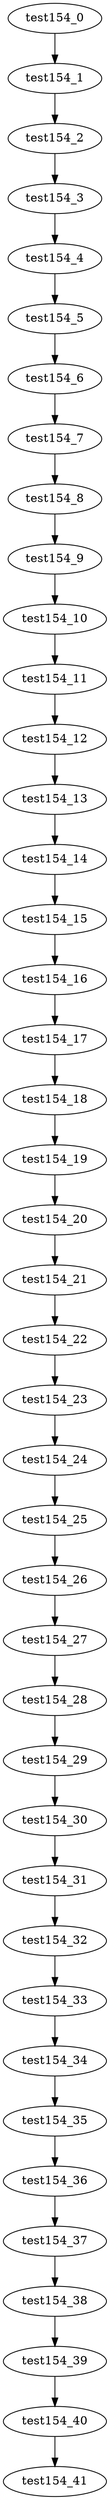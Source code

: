 digraph G {
test154_0->test154_1;
test154_1->test154_2;
test154_2->test154_3;
test154_3->test154_4;
test154_4->test154_5;
test154_5->test154_6;
test154_6->test154_7;
test154_7->test154_8;
test154_8->test154_9;
test154_9->test154_10;
test154_10->test154_11;
test154_11->test154_12;
test154_12->test154_13;
test154_13->test154_14;
test154_14->test154_15;
test154_15->test154_16;
test154_16->test154_17;
test154_17->test154_18;
test154_18->test154_19;
test154_19->test154_20;
test154_20->test154_21;
test154_21->test154_22;
test154_22->test154_23;
test154_23->test154_24;
test154_24->test154_25;
test154_25->test154_26;
test154_26->test154_27;
test154_27->test154_28;
test154_28->test154_29;
test154_29->test154_30;
test154_30->test154_31;
test154_31->test154_32;
test154_32->test154_33;
test154_33->test154_34;
test154_34->test154_35;
test154_35->test154_36;
test154_36->test154_37;
test154_37->test154_38;
test154_38->test154_39;
test154_39->test154_40;
test154_40->test154_41;

}
